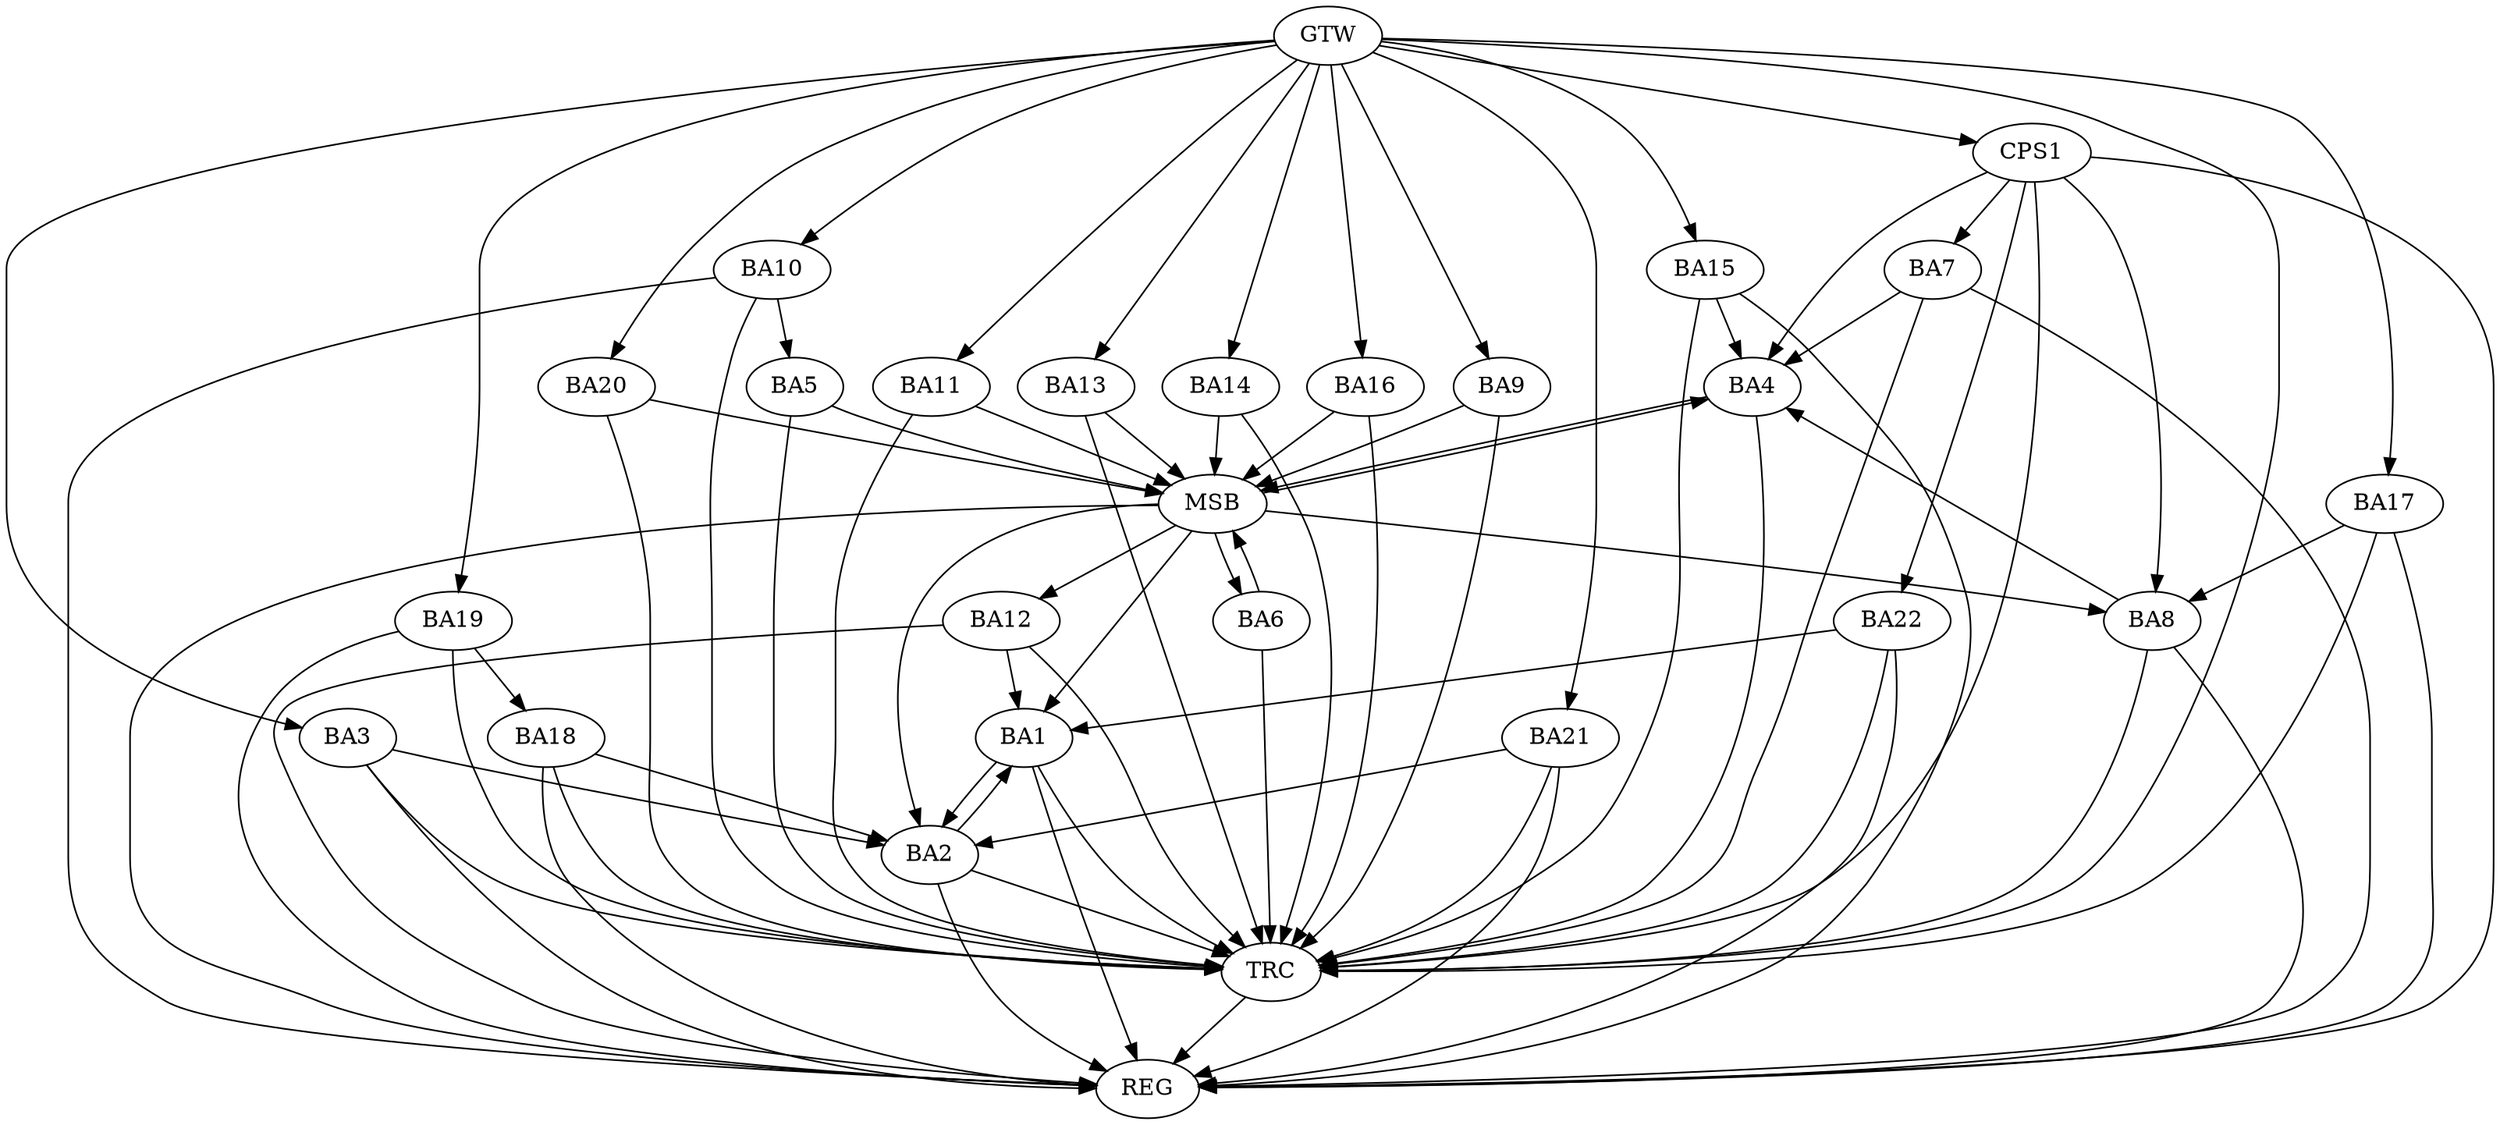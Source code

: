 strict digraph G {
  BA1 [ label="BA1" ];
  BA2 [ label="BA2" ];
  BA3 [ label="BA3" ];
  BA4 [ label="BA4" ];
  BA5 [ label="BA5" ];
  BA6 [ label="BA6" ];
  BA7 [ label="BA7" ];
  BA8 [ label="BA8" ];
  BA9 [ label="BA9" ];
  BA10 [ label="BA10" ];
  BA11 [ label="BA11" ];
  BA12 [ label="BA12" ];
  BA13 [ label="BA13" ];
  BA14 [ label="BA14" ];
  BA15 [ label="BA15" ];
  BA16 [ label="BA16" ];
  BA17 [ label="BA17" ];
  BA18 [ label="BA18" ];
  BA19 [ label="BA19" ];
  BA20 [ label="BA20" ];
  BA21 [ label="BA21" ];
  BA22 [ label="BA22" ];
  CPS1 [ label="CPS1" ];
  GTW [ label="GTW" ];
  REG [ label="REG" ];
  MSB [ label="MSB" ];
  TRC [ label="TRC" ];
  BA1 -> BA2;
  BA2 -> BA1;
  BA3 -> BA2;
  BA7 -> BA4;
  BA8 -> BA4;
  BA10 -> BA5;
  BA12 -> BA1;
  BA15 -> BA4;
  BA17 -> BA8;
  BA18 -> BA2;
  BA19 -> BA18;
  BA21 -> BA2;
  BA22 -> BA1;
  CPS1 -> BA4;
  CPS1 -> BA8;
  CPS1 -> BA7;
  CPS1 -> BA22;
  GTW -> BA3;
  GTW -> BA9;
  GTW -> BA10;
  GTW -> BA11;
  GTW -> BA13;
  GTW -> BA14;
  GTW -> BA15;
  GTW -> BA16;
  GTW -> BA17;
  GTW -> BA19;
  GTW -> BA20;
  GTW -> BA21;
  GTW -> CPS1;
  BA1 -> REG;
  BA2 -> REG;
  BA3 -> REG;
  BA7 -> REG;
  BA8 -> REG;
  BA10 -> REG;
  BA12 -> REG;
  BA15 -> REG;
  BA17 -> REG;
  BA18 -> REG;
  BA19 -> REG;
  BA21 -> REG;
  BA22 -> REG;
  CPS1 -> REG;
  BA4 -> MSB;
  MSB -> BA2;
  MSB -> REG;
  BA5 -> MSB;
  MSB -> BA4;
  BA6 -> MSB;
  MSB -> BA1;
  BA9 -> MSB;
  BA11 -> MSB;
  MSB -> BA8;
  BA13 -> MSB;
  MSB -> BA6;
  BA14 -> MSB;
  BA16 -> MSB;
  MSB -> BA12;
  BA20 -> MSB;
  BA1 -> TRC;
  BA2 -> TRC;
  BA3 -> TRC;
  BA4 -> TRC;
  BA5 -> TRC;
  BA6 -> TRC;
  BA7 -> TRC;
  BA8 -> TRC;
  BA9 -> TRC;
  BA10 -> TRC;
  BA11 -> TRC;
  BA12 -> TRC;
  BA13 -> TRC;
  BA14 -> TRC;
  BA15 -> TRC;
  BA16 -> TRC;
  BA17 -> TRC;
  BA18 -> TRC;
  BA19 -> TRC;
  BA20 -> TRC;
  BA21 -> TRC;
  BA22 -> TRC;
  CPS1 -> TRC;
  GTW -> TRC;
  TRC -> REG;
}

